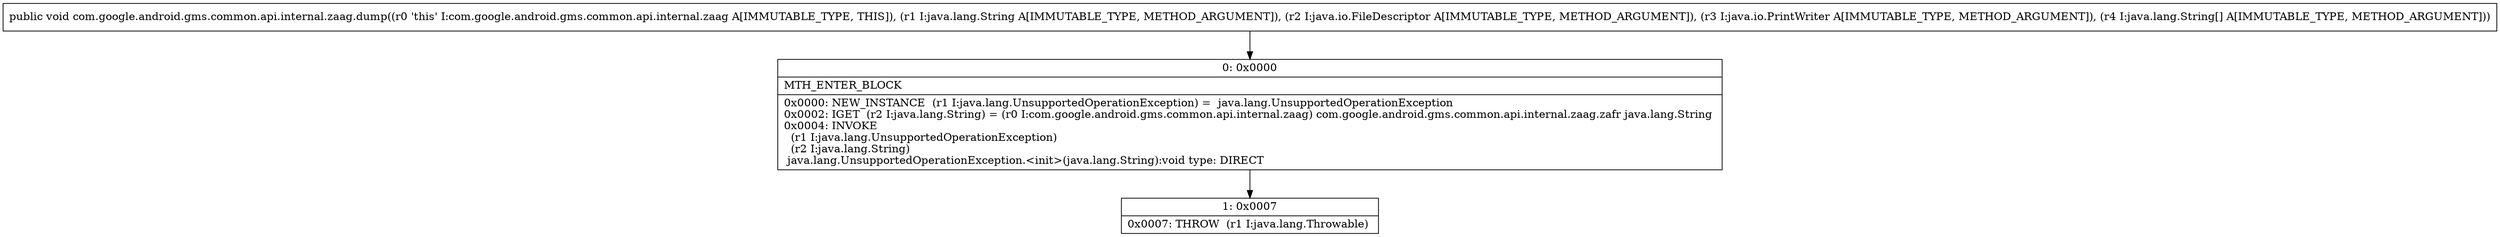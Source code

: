 digraph "CFG forcom.google.android.gms.common.api.internal.zaag.dump(Ljava\/lang\/String;Ljava\/io\/FileDescriptor;Ljava\/io\/PrintWriter;[Ljava\/lang\/String;)V" {
Node_0 [shape=record,label="{0\:\ 0x0000|MTH_ENTER_BLOCK\l|0x0000: NEW_INSTANCE  (r1 I:java.lang.UnsupportedOperationException) =  java.lang.UnsupportedOperationException \l0x0002: IGET  (r2 I:java.lang.String) = (r0 I:com.google.android.gms.common.api.internal.zaag) com.google.android.gms.common.api.internal.zaag.zafr java.lang.String \l0x0004: INVOKE  \l  (r1 I:java.lang.UnsupportedOperationException)\l  (r2 I:java.lang.String)\l java.lang.UnsupportedOperationException.\<init\>(java.lang.String):void type: DIRECT \l}"];
Node_1 [shape=record,label="{1\:\ 0x0007|0x0007: THROW  (r1 I:java.lang.Throwable) \l}"];
MethodNode[shape=record,label="{public void com.google.android.gms.common.api.internal.zaag.dump((r0 'this' I:com.google.android.gms.common.api.internal.zaag A[IMMUTABLE_TYPE, THIS]), (r1 I:java.lang.String A[IMMUTABLE_TYPE, METHOD_ARGUMENT]), (r2 I:java.io.FileDescriptor A[IMMUTABLE_TYPE, METHOD_ARGUMENT]), (r3 I:java.io.PrintWriter A[IMMUTABLE_TYPE, METHOD_ARGUMENT]), (r4 I:java.lang.String[] A[IMMUTABLE_TYPE, METHOD_ARGUMENT])) }"];
MethodNode -> Node_0;
Node_0 -> Node_1;
}


